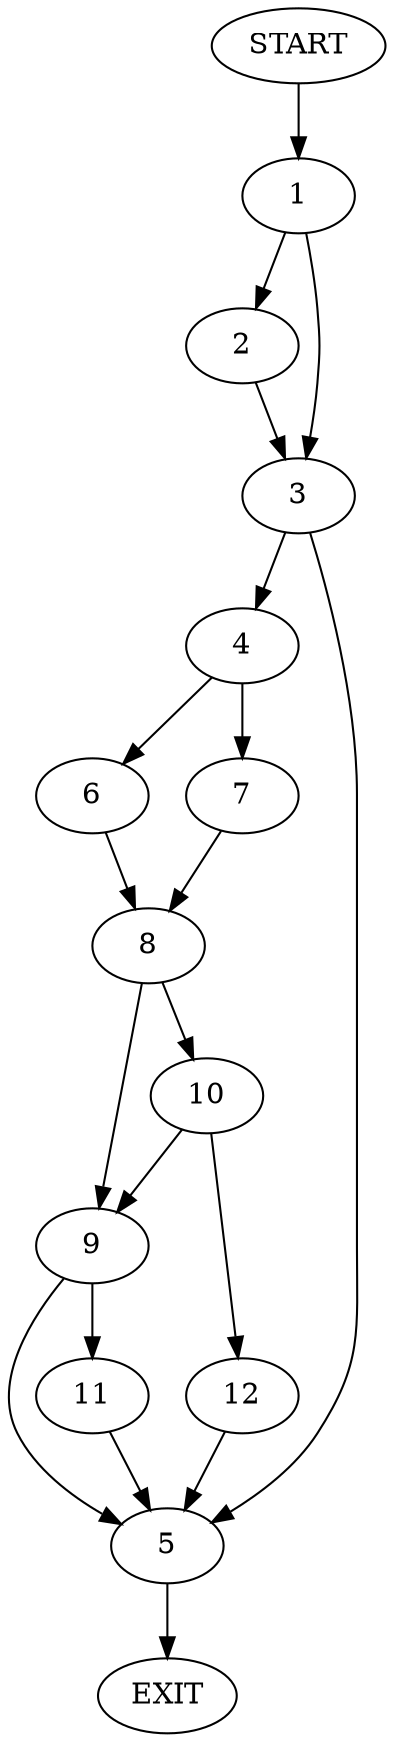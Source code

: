 digraph {
0 [label="START"]
13 [label="EXIT"]
0 -> 1
1 -> 2
1 -> 3
2 -> 3
3 -> 4
3 -> 5
5 -> 13
4 -> 6
4 -> 7
6 -> 8
7 -> 8
8 -> 9
8 -> 10
9 -> 11
9 -> 5
10 -> 9
10 -> 12
12 -> 5
11 -> 5
}
